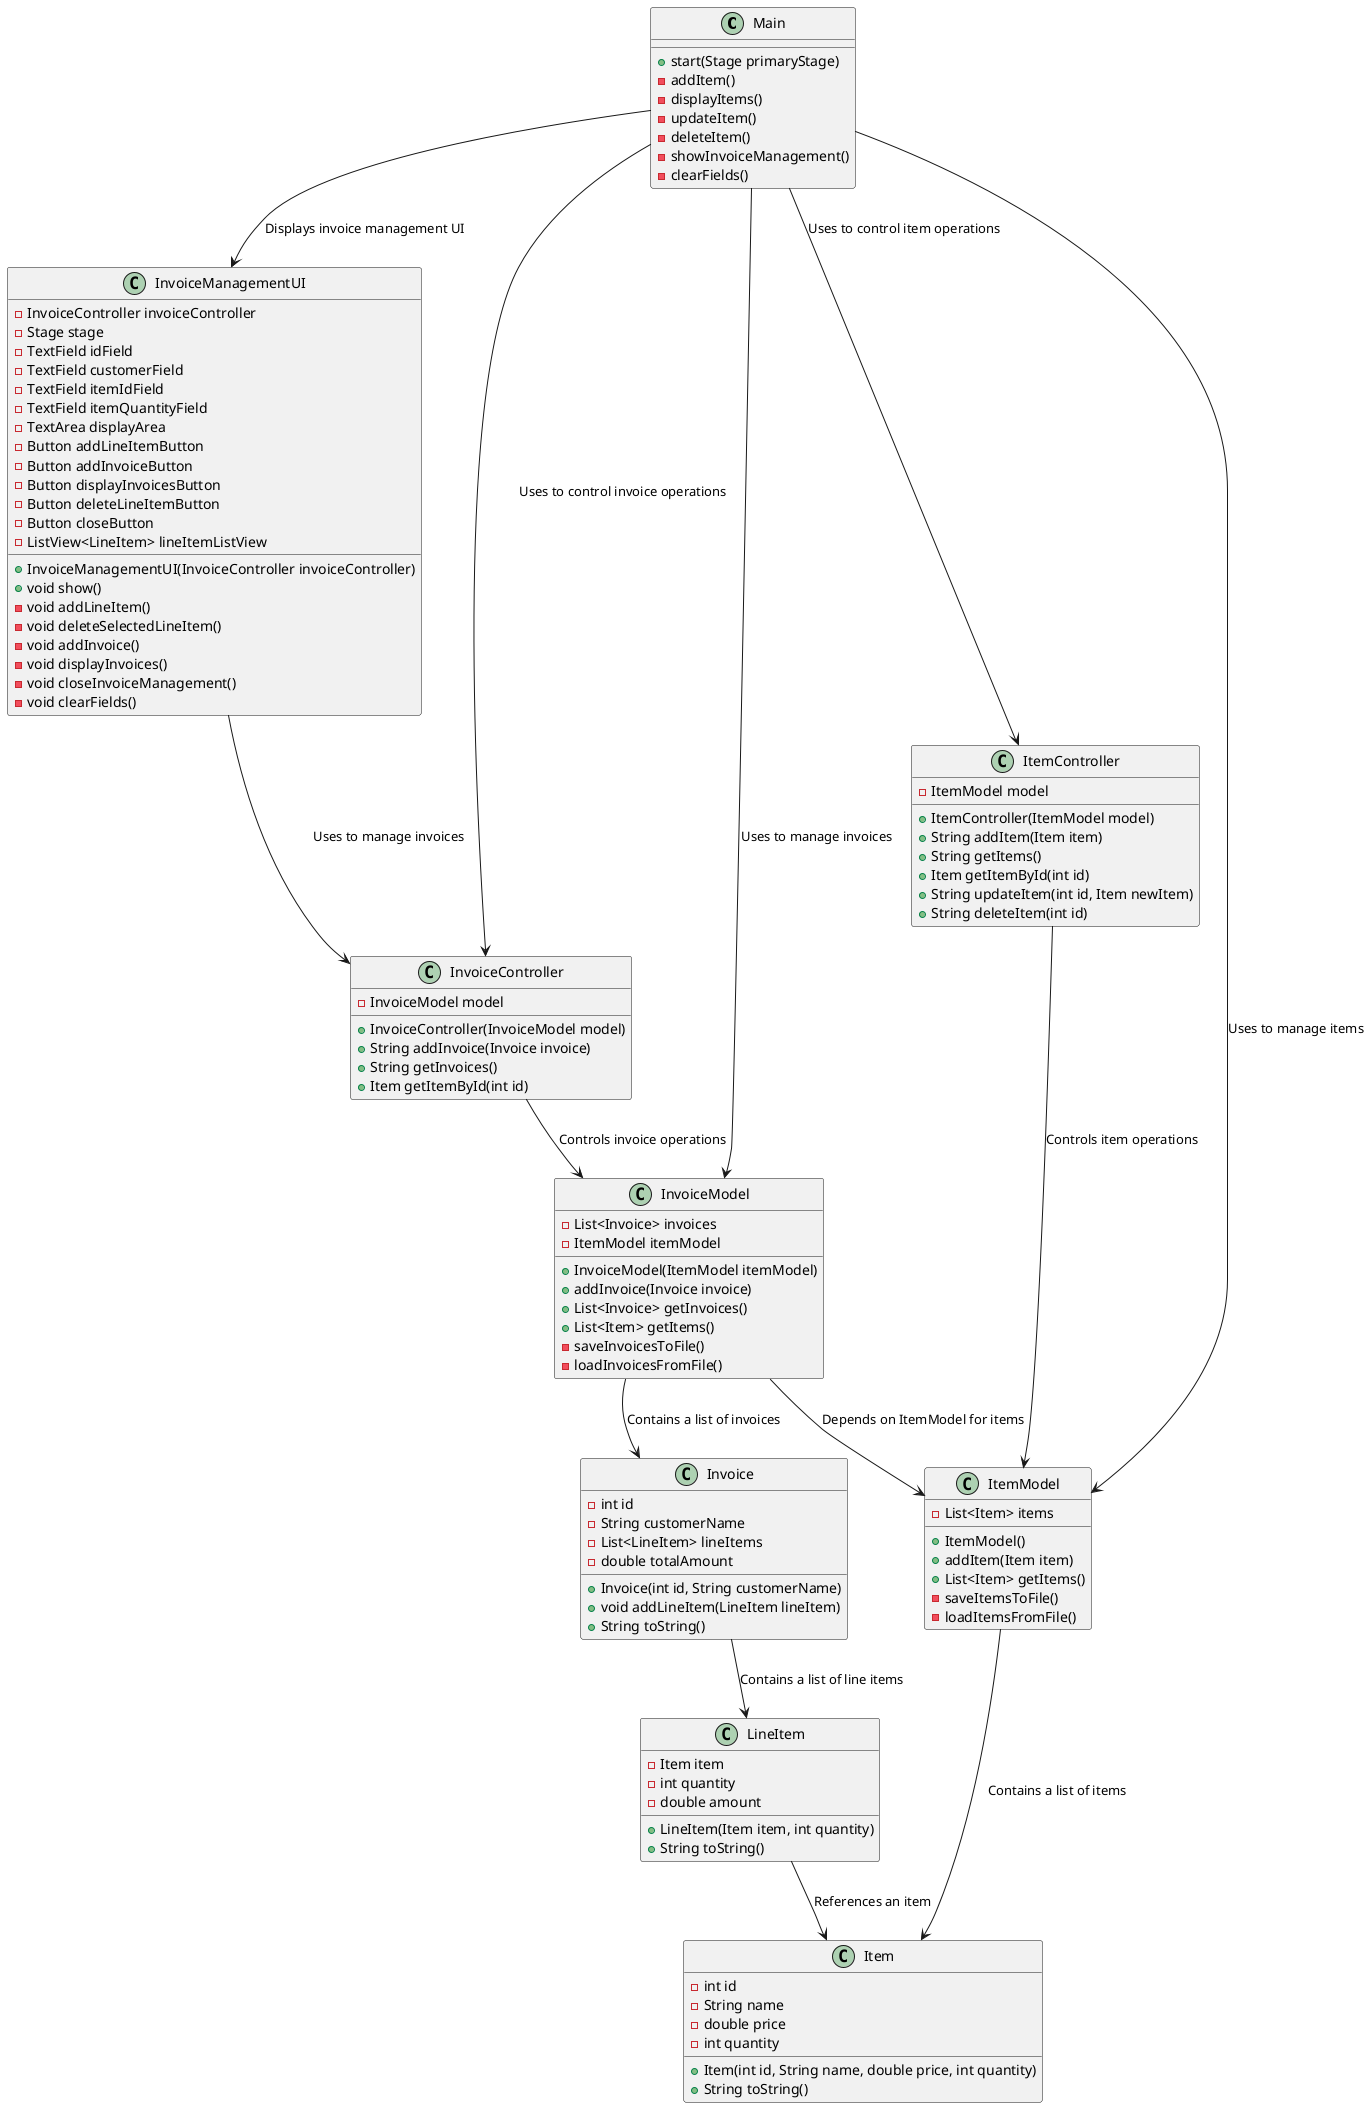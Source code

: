 @startuml

' Define classes
class Main {
    +start(Stage primaryStage)
    -addItem()
    -displayItems()
    -updateItem()
    -deleteItem()
    -showInvoiceManagement()
    -clearFields()
}

class ItemModel {
    -List<Item> items
    +ItemModel()
    +addItem(Item item)
    +List<Item> getItems()
    -saveItemsToFile()
    -loadItemsFromFile()
}

class InvoiceModel {
    -List<Invoice> invoices
    -ItemModel itemModel
    +InvoiceModel(ItemModel itemModel)
    +addInvoice(Invoice invoice)
    +List<Invoice> getInvoices()
    +List<Item> getItems()
    -saveInvoicesToFile()
    -loadInvoicesFromFile()
}

class Item {
    -int id
    -String name
    -double price
    -int quantity
    +Item(int id, String name, double price, int quantity)
    +String toString()
}

class Invoice {
    -int id
    -String customerName
    -List<LineItem> lineItems
    -double totalAmount
    +Invoice(int id, String customerName)
    +void addLineItem(LineItem lineItem)
    +String toString()
}

class LineItem {
    -Item item
    -int quantity
    -double amount
    +LineItem(Item item, int quantity)
    +String toString()
}

class ItemController {
    -ItemModel model
    +ItemController(ItemModel model)
    +String addItem(Item item)
    +String getItems()
    +Item getItemById(int id)
    +String updateItem(int id, Item newItem)
    +String deleteItem(int id)
}

class InvoiceController {
    -InvoiceModel model
    +InvoiceController(InvoiceModel model)
    +String addInvoice(Invoice invoice)
    +String getInvoices()
    +Item getItemById(int id)
}

class InvoiceManagementUI {
    -InvoiceController invoiceController
    -Stage stage
    -TextField idField
    -TextField customerField
    -TextField itemIdField
    -TextField itemQuantityField
    -TextArea displayArea
    -Button addLineItemButton
    -Button addInvoiceButton
    -Button displayInvoicesButton
    -Button deleteLineItemButton
    -Button closeButton
    -ListView<LineItem> lineItemListView
    +InvoiceManagementUI(InvoiceController invoiceController)
    +void show()
    -void addLineItem()
    -void deleteSelectedLineItem()
    -void addInvoice()
    -void displayInvoices()
    -void closeInvoiceManagement()
    -void clearFields()
}

' Define relationships with notes
Main --> ItemModel : "Uses to manage items"
Main --> InvoiceModel : "Uses to manage invoices"
Main --> ItemController : "Uses to control item operations"
Main --> InvoiceController : "Uses to control invoice operations"
Main --> InvoiceManagementUI : "Displays invoice management UI"
ItemModel --> Item : "Contains a list of items"
InvoiceModel --> Invoice : "Contains a list of invoices"
InvoiceModel --> ItemModel : "Depends on ItemModel for items"
Invoice --> LineItem : "Contains a list of line items"
LineItem --> Item : "References an item"
ItemController --> ItemModel : "Controls item operations"
InvoiceController --> InvoiceModel : "Controls invoice operations"
InvoiceManagementUI --> InvoiceController : "Uses to manage invoices"

@enduml
